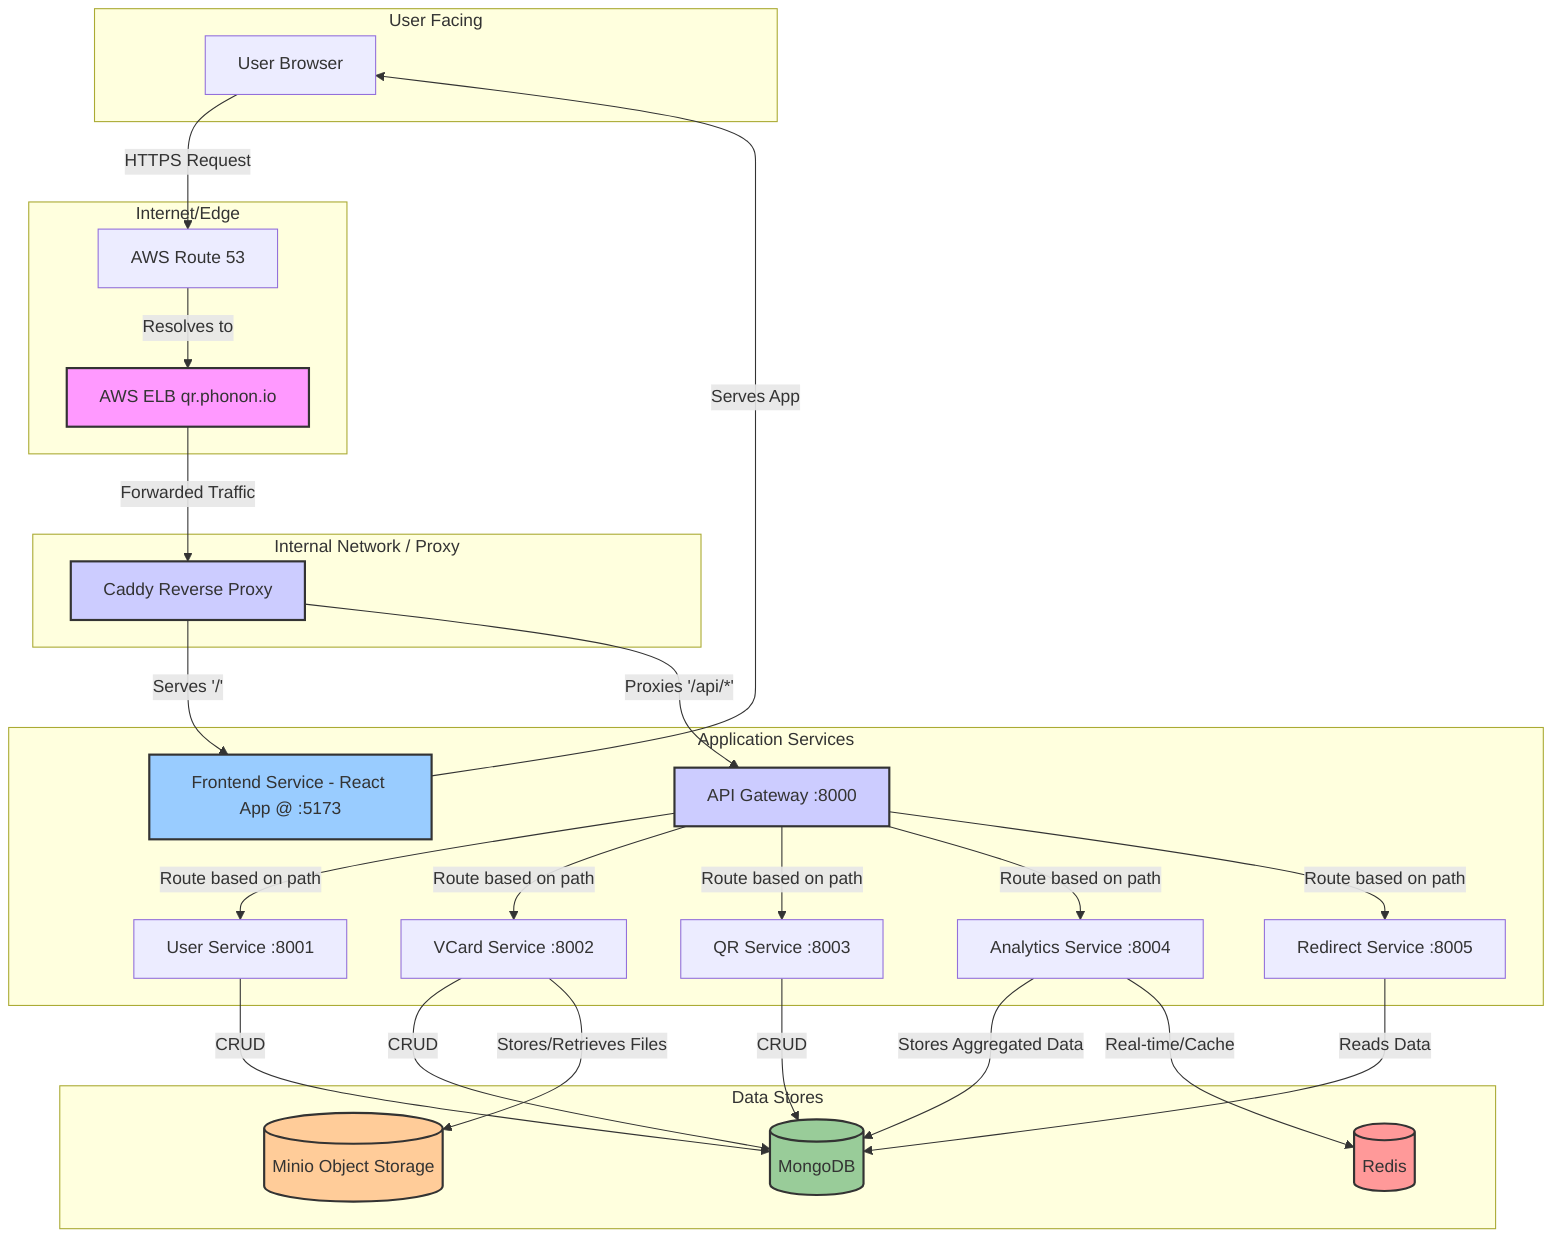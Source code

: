 ---
config:
  layout: fixed
---
flowchart TD
 subgraph subGraph0["User Facing"]
        User["User Browser"]
  end
 subgraph s1["Internet/Edge"]
        DNS["AWS Route 53"]
        ELB["AWS ELB qr.phonon.io"]
  end
 subgraph subGraph2["Internal Network / Proxy"]
        Caddy["Caddy Reverse Proxy"]
  end
 subgraph subGraph3["Application Services"]
        Frontend["Frontend Service - React App @ :5173"]
        APIGateway["API Gateway :8000"]
        UserService["User Service :8001"]
        VCardService["VCard Service :8002"]
        QRService["QR Service :8003"]
        AnalyticsService["Analytics Service :8004"]
        RedirectService["Redirect Service :8005"]
  end
 subgraph subGraph4["Data Stores"]
        MongoDB[("MongoDB")]
        Redis[("Redis")]
        Minio[("Minio Object Storage")]
  end
    User -- HTTPS Request --> DNS
    DNS -- Resolves to --> ELB
    ELB -- Forwarded Traffic --> Caddy
    Caddy -- Serves '/' --> Frontend
    Caddy -- Proxies '/api/*' --> APIGateway
    Frontend -- Serves App --> User
    APIGateway -- Route based on path --> UserService & VCardService & QRService & AnalyticsService & RedirectService
    UserService -- CRUD --> MongoDB
    VCardService -- CRUD --> MongoDB
    VCardService -- Stores/Retrieves Files --> Minio
    QRService -- CRUD --> MongoDB
    AnalyticsService -- Stores Aggregated Data --> MongoDB
    AnalyticsService -- "Real-time/Cache" --> Redis
    RedirectService -- Reads Data --> MongoDB
    style ELB fill:#f9f,stroke:#333,stroke-width:2px
    style Caddy fill:#ccf,stroke:#333,stroke-width:2px
    style Frontend fill:#9cf,stroke:#333,stroke-width:2px
    style APIGateway fill:#ccf,stroke:#333,stroke-width:2px
    style MongoDB fill:#9c9,stroke:#333,stroke-width:2px
    style Redis fill:#f99,stroke:#333,stroke-width:2px
    style Minio fill:#fc9,stroke:#333,stroke-width:2px